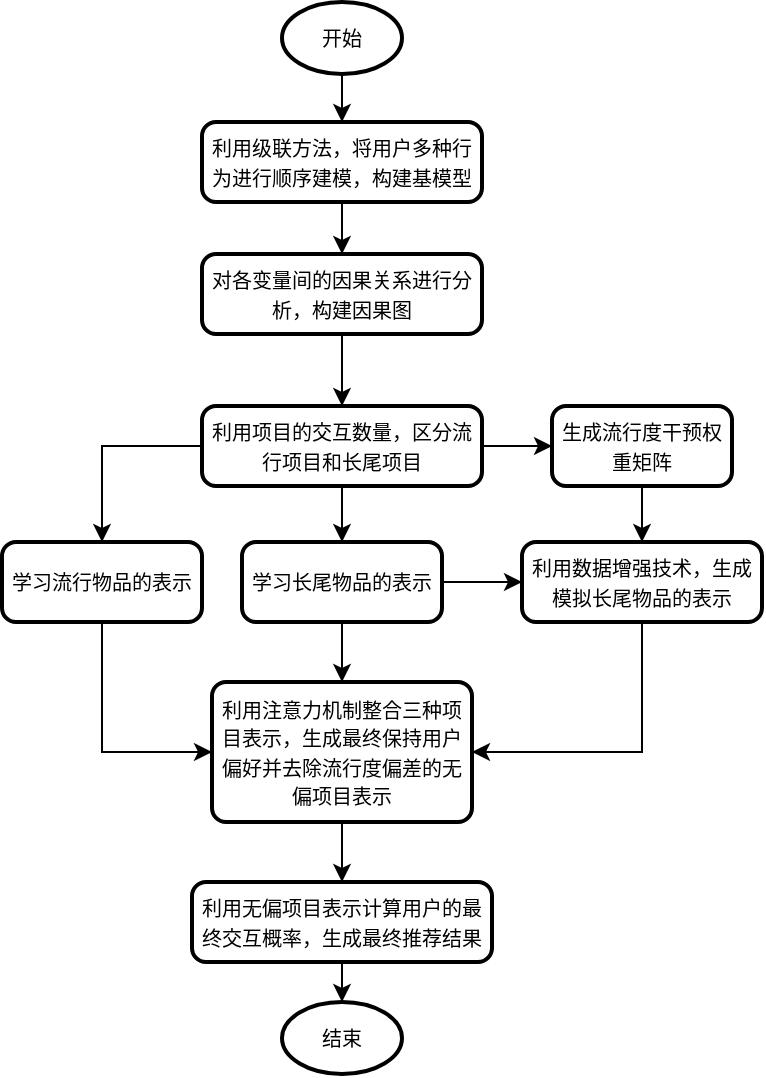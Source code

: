 <mxfile version="25.0.3">
  <diagram id="C5RBs43oDa-KdzZeNtuy" name="Page-1">
    <mxGraphModel dx="865" dy="473" grid="1" gridSize="10" guides="1" tooltips="1" connect="1" arrows="1" fold="1" page="1" pageScale="1" pageWidth="827" pageHeight="1169" math="0" shadow="0">
      <root>
        <mxCell id="WIyWlLk6GJQsqaUBKTNV-0" />
        <mxCell id="WIyWlLk6GJQsqaUBKTNV-1" parent="WIyWlLk6GJQsqaUBKTNV-0" />
        <mxCell id="-Q4dJPU8IPbL6j8d0112-14" style="edgeStyle=orthogonalEdgeStyle;rounded=0;orthogonalLoop=1;jettySize=auto;html=1;exitX=0.5;exitY=1;exitDx=0;exitDy=0;exitPerimeter=0;entryX=0.5;entryY=0;entryDx=0;entryDy=0;" edge="1" parent="WIyWlLk6GJQsqaUBKTNV-1" source="-Q4dJPU8IPbL6j8d0112-1" target="-Q4dJPU8IPbL6j8d0112-2">
          <mxGeometry relative="1" as="geometry" />
        </mxCell>
        <mxCell id="-Q4dJPU8IPbL6j8d0112-1" value="&lt;font style=&quot;font-size: 10px;&quot;&gt;开始&lt;/font&gt;" style="strokeWidth=2;html=1;shape=mxgraph.flowchart.start_1;whiteSpace=wrap;aspect=fixed;" vertex="1" parent="WIyWlLk6GJQsqaUBKTNV-1">
          <mxGeometry x="250" y="120" width="60" height="36" as="geometry" />
        </mxCell>
        <mxCell id="-Q4dJPU8IPbL6j8d0112-15" style="edgeStyle=orthogonalEdgeStyle;rounded=0;orthogonalLoop=1;jettySize=auto;html=1;exitX=0.5;exitY=1;exitDx=0;exitDy=0;entryX=0.5;entryY=0;entryDx=0;entryDy=0;" edge="1" parent="WIyWlLk6GJQsqaUBKTNV-1" source="-Q4dJPU8IPbL6j8d0112-2" target="-Q4dJPU8IPbL6j8d0112-3">
          <mxGeometry relative="1" as="geometry" />
        </mxCell>
        <mxCell id="-Q4dJPU8IPbL6j8d0112-2" value="&lt;font style=&quot;font-size: 10px;&quot;&gt;利用级联方法，将用户多种行为进行顺序建模，构建基模型&lt;/font&gt;" style="rounded=1;whiteSpace=wrap;html=1;absoluteArcSize=1;arcSize=14;strokeWidth=2;" vertex="1" parent="WIyWlLk6GJQsqaUBKTNV-1">
          <mxGeometry x="210" y="180" width="140" height="40" as="geometry" />
        </mxCell>
        <mxCell id="-Q4dJPU8IPbL6j8d0112-17" style="edgeStyle=orthogonalEdgeStyle;rounded=0;orthogonalLoop=1;jettySize=auto;html=1;exitX=0.5;exitY=1;exitDx=0;exitDy=0;entryX=0.5;entryY=0;entryDx=0;entryDy=0;" edge="1" parent="WIyWlLk6GJQsqaUBKTNV-1" source="-Q4dJPU8IPbL6j8d0112-3" target="-Q4dJPU8IPbL6j8d0112-8">
          <mxGeometry relative="1" as="geometry" />
        </mxCell>
        <mxCell id="-Q4dJPU8IPbL6j8d0112-3" value="&lt;font style=&quot;font-size: 10px;&quot;&gt;对各变量间的因果关系进行分析，构建因果图&lt;/font&gt;" style="rounded=1;whiteSpace=wrap;html=1;absoluteArcSize=1;arcSize=14;strokeWidth=2;" vertex="1" parent="WIyWlLk6GJQsqaUBKTNV-1">
          <mxGeometry x="210" y="246" width="140" height="40" as="geometry" />
        </mxCell>
        <mxCell id="-Q4dJPU8IPbL6j8d0112-26" style="edgeStyle=orthogonalEdgeStyle;rounded=0;orthogonalLoop=1;jettySize=auto;html=1;exitX=0.5;exitY=1;exitDx=0;exitDy=0;entryX=0;entryY=0.5;entryDx=0;entryDy=0;" edge="1" parent="WIyWlLk6GJQsqaUBKTNV-1" source="-Q4dJPU8IPbL6j8d0112-4" target="-Q4dJPU8IPbL6j8d0112-16">
          <mxGeometry relative="1" as="geometry" />
        </mxCell>
        <mxCell id="-Q4dJPU8IPbL6j8d0112-4" value="&lt;font style=&quot;font-size: 10px;&quot;&gt;学习流行物品的表示&lt;/font&gt;" style="rounded=1;whiteSpace=wrap;html=1;absoluteArcSize=1;arcSize=14;strokeWidth=2;" vertex="1" parent="WIyWlLk6GJQsqaUBKTNV-1">
          <mxGeometry x="110" y="390" width="100" height="40" as="geometry" />
        </mxCell>
        <mxCell id="-Q4dJPU8IPbL6j8d0112-20" style="edgeStyle=orthogonalEdgeStyle;rounded=0;orthogonalLoop=1;jettySize=auto;html=1;exitX=1;exitY=0.5;exitDx=0;exitDy=0;entryX=0;entryY=0.5;entryDx=0;entryDy=0;" edge="1" parent="WIyWlLk6GJQsqaUBKTNV-1" source="-Q4dJPU8IPbL6j8d0112-5" target="-Q4dJPU8IPbL6j8d0112-7">
          <mxGeometry relative="1" as="geometry" />
        </mxCell>
        <mxCell id="-Q4dJPU8IPbL6j8d0112-24" style="edgeStyle=orthogonalEdgeStyle;rounded=0;orthogonalLoop=1;jettySize=auto;html=1;exitX=0.5;exitY=1;exitDx=0;exitDy=0;entryX=0.5;entryY=0;entryDx=0;entryDy=0;" edge="1" parent="WIyWlLk6GJQsqaUBKTNV-1" source="-Q4dJPU8IPbL6j8d0112-5" target="-Q4dJPU8IPbL6j8d0112-16">
          <mxGeometry relative="1" as="geometry" />
        </mxCell>
        <mxCell id="-Q4dJPU8IPbL6j8d0112-5" value="&lt;font style=&quot;font-size: 10px;&quot;&gt;学习长尾物品的表示&lt;/font&gt;" style="rounded=1;whiteSpace=wrap;html=1;absoluteArcSize=1;arcSize=14;strokeWidth=2;" vertex="1" parent="WIyWlLk6GJQsqaUBKTNV-1">
          <mxGeometry x="230" y="390" width="100" height="40" as="geometry" />
        </mxCell>
        <mxCell id="-Q4dJPU8IPbL6j8d0112-27" style="edgeStyle=orthogonalEdgeStyle;rounded=0;orthogonalLoop=1;jettySize=auto;html=1;exitX=0.5;exitY=1;exitDx=0;exitDy=0;entryX=1;entryY=0.5;entryDx=0;entryDy=0;" edge="1" parent="WIyWlLk6GJQsqaUBKTNV-1" source="-Q4dJPU8IPbL6j8d0112-7" target="-Q4dJPU8IPbL6j8d0112-16">
          <mxGeometry relative="1" as="geometry" />
        </mxCell>
        <mxCell id="-Q4dJPU8IPbL6j8d0112-7" value="&lt;font style=&quot;font-size: 10px;&quot;&gt;利用数据增强技术，生成模拟长尾物品的表示&lt;/font&gt;" style="rounded=1;whiteSpace=wrap;html=1;absoluteArcSize=1;arcSize=14;strokeWidth=2;" vertex="1" parent="WIyWlLk6GJQsqaUBKTNV-1">
          <mxGeometry x="370" y="390" width="120" height="40" as="geometry" />
        </mxCell>
        <mxCell id="-Q4dJPU8IPbL6j8d0112-18" style="edgeStyle=orthogonalEdgeStyle;rounded=0;orthogonalLoop=1;jettySize=auto;html=1;exitX=0.5;exitY=1;exitDx=0;exitDy=0;" edge="1" parent="WIyWlLk6GJQsqaUBKTNV-1" source="-Q4dJPU8IPbL6j8d0112-8" target="-Q4dJPU8IPbL6j8d0112-5">
          <mxGeometry relative="1" as="geometry" />
        </mxCell>
        <mxCell id="-Q4dJPU8IPbL6j8d0112-19" style="edgeStyle=orthogonalEdgeStyle;rounded=0;orthogonalLoop=1;jettySize=auto;html=1;exitX=0;exitY=0.5;exitDx=0;exitDy=0;" edge="1" parent="WIyWlLk6GJQsqaUBKTNV-1" source="-Q4dJPU8IPbL6j8d0112-8" target="-Q4dJPU8IPbL6j8d0112-4">
          <mxGeometry relative="1" as="geometry" />
        </mxCell>
        <mxCell id="-Q4dJPU8IPbL6j8d0112-30" style="edgeStyle=orthogonalEdgeStyle;rounded=0;orthogonalLoop=1;jettySize=auto;html=1;exitX=1;exitY=0.5;exitDx=0;exitDy=0;entryX=0;entryY=0.5;entryDx=0;entryDy=0;" edge="1" parent="WIyWlLk6GJQsqaUBKTNV-1" source="-Q4dJPU8IPbL6j8d0112-8" target="-Q4dJPU8IPbL6j8d0112-29">
          <mxGeometry relative="1" as="geometry" />
        </mxCell>
        <mxCell id="-Q4dJPU8IPbL6j8d0112-8" value="&lt;font style=&quot;font-size: 10px;&quot;&gt;利用项目的交互数量，区分流行项目和长尾项目&lt;/font&gt;" style="rounded=1;whiteSpace=wrap;html=1;absoluteArcSize=1;arcSize=14;strokeWidth=2;" vertex="1" parent="WIyWlLk6GJQsqaUBKTNV-1">
          <mxGeometry x="210" y="322" width="140" height="40" as="geometry" />
        </mxCell>
        <mxCell id="-Q4dJPU8IPbL6j8d0112-35" style="edgeStyle=orthogonalEdgeStyle;rounded=0;orthogonalLoop=1;jettySize=auto;html=1;exitX=0.5;exitY=1;exitDx=0;exitDy=0;entryX=0.5;entryY=0;entryDx=0;entryDy=0;" edge="1" parent="WIyWlLk6GJQsqaUBKTNV-1" source="-Q4dJPU8IPbL6j8d0112-16" target="-Q4dJPU8IPbL6j8d0112-32">
          <mxGeometry relative="1" as="geometry" />
        </mxCell>
        <mxCell id="-Q4dJPU8IPbL6j8d0112-16" value="&lt;font style=&quot;font-size: 10px;&quot;&gt;利用注意力机制整合三种项目表示，生成最终保持用户偏好并去除流行度偏差的无偏项目表示&lt;/font&gt;" style="rounded=1;whiteSpace=wrap;html=1;absoluteArcSize=1;arcSize=14;strokeWidth=2;" vertex="1" parent="WIyWlLk6GJQsqaUBKTNV-1">
          <mxGeometry x="215" y="460" width="130" height="70" as="geometry" />
        </mxCell>
        <mxCell id="-Q4dJPU8IPbL6j8d0112-31" style="edgeStyle=orthogonalEdgeStyle;rounded=0;orthogonalLoop=1;jettySize=auto;html=1;exitX=0.5;exitY=1;exitDx=0;exitDy=0;" edge="1" parent="WIyWlLk6GJQsqaUBKTNV-1" source="-Q4dJPU8IPbL6j8d0112-29" target="-Q4dJPU8IPbL6j8d0112-7">
          <mxGeometry relative="1" as="geometry" />
        </mxCell>
        <mxCell id="-Q4dJPU8IPbL6j8d0112-29" value="&lt;font style=&quot;font-size: 10px;&quot;&gt;生成流行度干预权重矩阵&lt;/font&gt;" style="rounded=1;whiteSpace=wrap;html=1;absoluteArcSize=1;arcSize=14;strokeWidth=2;" vertex="1" parent="WIyWlLk6GJQsqaUBKTNV-1">
          <mxGeometry x="385" y="322" width="90" height="40" as="geometry" />
        </mxCell>
        <mxCell id="-Q4dJPU8IPbL6j8d0112-32" value="&lt;font style=&quot;font-size: 10px;&quot;&gt;利用无偏项目表示计算用户的最终交互概率，生成最终推荐结果&lt;/font&gt;" style="rounded=1;whiteSpace=wrap;html=1;absoluteArcSize=1;arcSize=14;strokeWidth=2;" vertex="1" parent="WIyWlLk6GJQsqaUBKTNV-1">
          <mxGeometry x="205" y="560" width="150" height="40" as="geometry" />
        </mxCell>
        <mxCell id="-Q4dJPU8IPbL6j8d0112-34" value="&lt;font style=&quot;font-size: 10px;&quot;&gt;结束&lt;/font&gt;" style="strokeWidth=2;html=1;shape=mxgraph.flowchart.start_1;whiteSpace=wrap;aspect=fixed;" vertex="1" parent="WIyWlLk6GJQsqaUBKTNV-1">
          <mxGeometry x="250" y="620" width="60" height="36" as="geometry" />
        </mxCell>
        <mxCell id="-Q4dJPU8IPbL6j8d0112-38" style="edgeStyle=orthogonalEdgeStyle;rounded=0;orthogonalLoop=1;jettySize=auto;html=1;exitX=0.5;exitY=1;exitDx=0;exitDy=0;entryX=0.5;entryY=0;entryDx=0;entryDy=0;entryPerimeter=0;" edge="1" parent="WIyWlLk6GJQsqaUBKTNV-1" source="-Q4dJPU8IPbL6j8d0112-32" target="-Q4dJPU8IPbL6j8d0112-34">
          <mxGeometry relative="1" as="geometry" />
        </mxCell>
      </root>
    </mxGraphModel>
  </diagram>
</mxfile>
